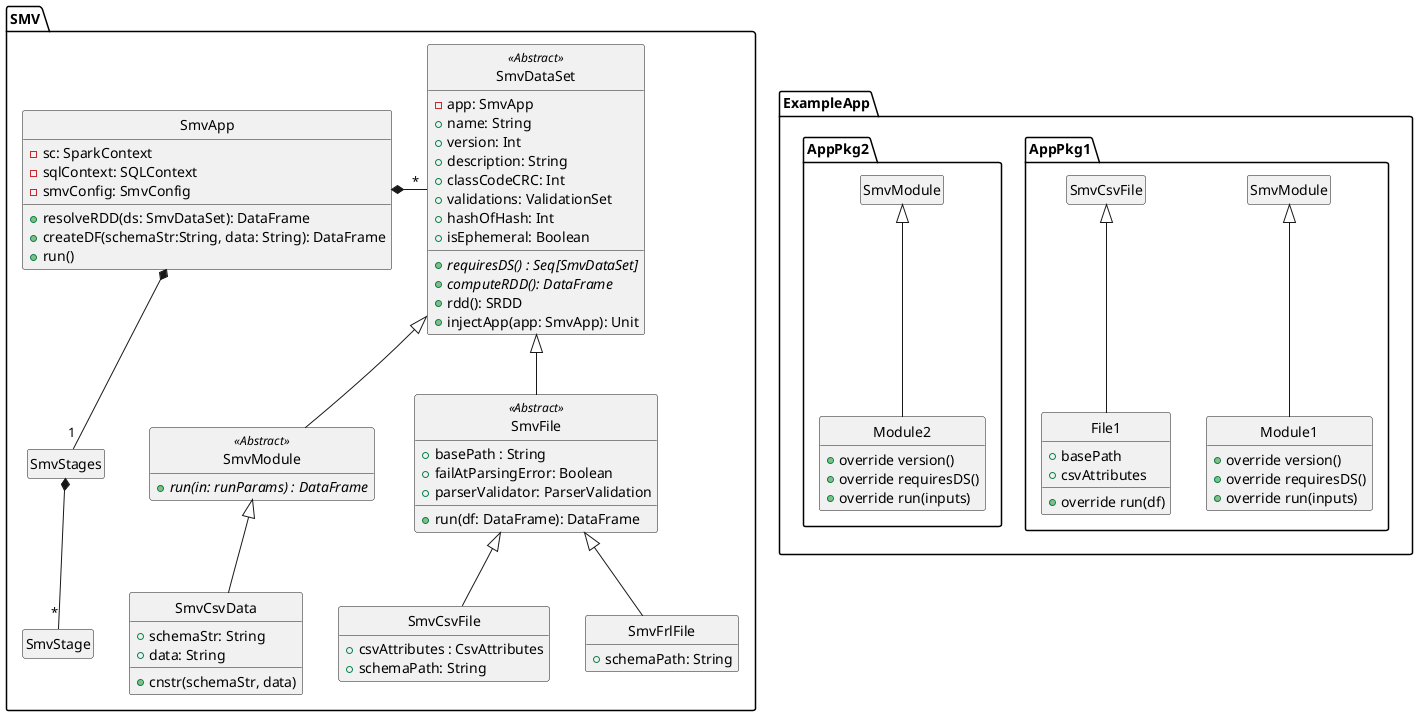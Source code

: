 @startuml

hide empty methods
hide empty fields
hide circle

package SMV {
  class SmvDataSet <<Abstract>>{
    -app: SmvApp
    +{abstract} requiresDS() : Seq[SmvDataSet]
    +{abstract} computeRDD(): DataFrame
    +rdd(): SRDD
    +name: String
    +version: Int
    +description: String
    +classCodeCRC: Int
    +validations: ValidationSet
    +hashOfHash: Int
    +isEphemeral: Boolean
    +injectApp(app: SmvApp): Unit
  }

  class SmvFile <<Abstract>> extends SmvDataSet {
    +basePath : String
    +failAtParsingError: Boolean
    +parserValidator: ParserValidation
    +run(df: DataFrame): DataFrame
  }

  class SmvCsvFile extends SmvFile {
    +csvAttributes : CsvAttributes
    +schemaPath: String
  }

  class SmvFrlFile extends SmvFile {
    +schemaPath: String
  }

  class SmvModule <<Abstract>> extends SmvDataSet {
    +{abstract} run(in: runParams) : DataFrame
  }

  class SmvCsvData extends SmvModule {
    +schemaStr: String
    +data: String
    +cnstr(schemaStr, data)
  }

  class SmvApp {
    -sc: SparkContext
    -sqlContext: SQLContext
    -smvConfig: SmvConfig
    +resolveRDD(ds: SmvDataSet): DataFrame
    +createDF(schemaStr:String, data: String): DataFrame
    +run()
  }

  SmvApp *-R- "*" SmvDataSet

  SmvApp *-- "1" SmvStages
  SmvStages *-- "*" SmvStage
}

package ExampleApp {
  package AppPkg1 {
      class Module1 extends SmvModule {
        +override version()
        +override requiresDS()
        +override run(inputs)
      }
      class File1 extends SmvCsvFile {
        +basePath
        +csvAttributes
        +override run(df)
      }
  }
  package AppPkg2 {
      class Module2 extends SmvModule {
        +override version()
        +override requiresDS()
        +override run(inputs)
      }
  }
}
@enduml
